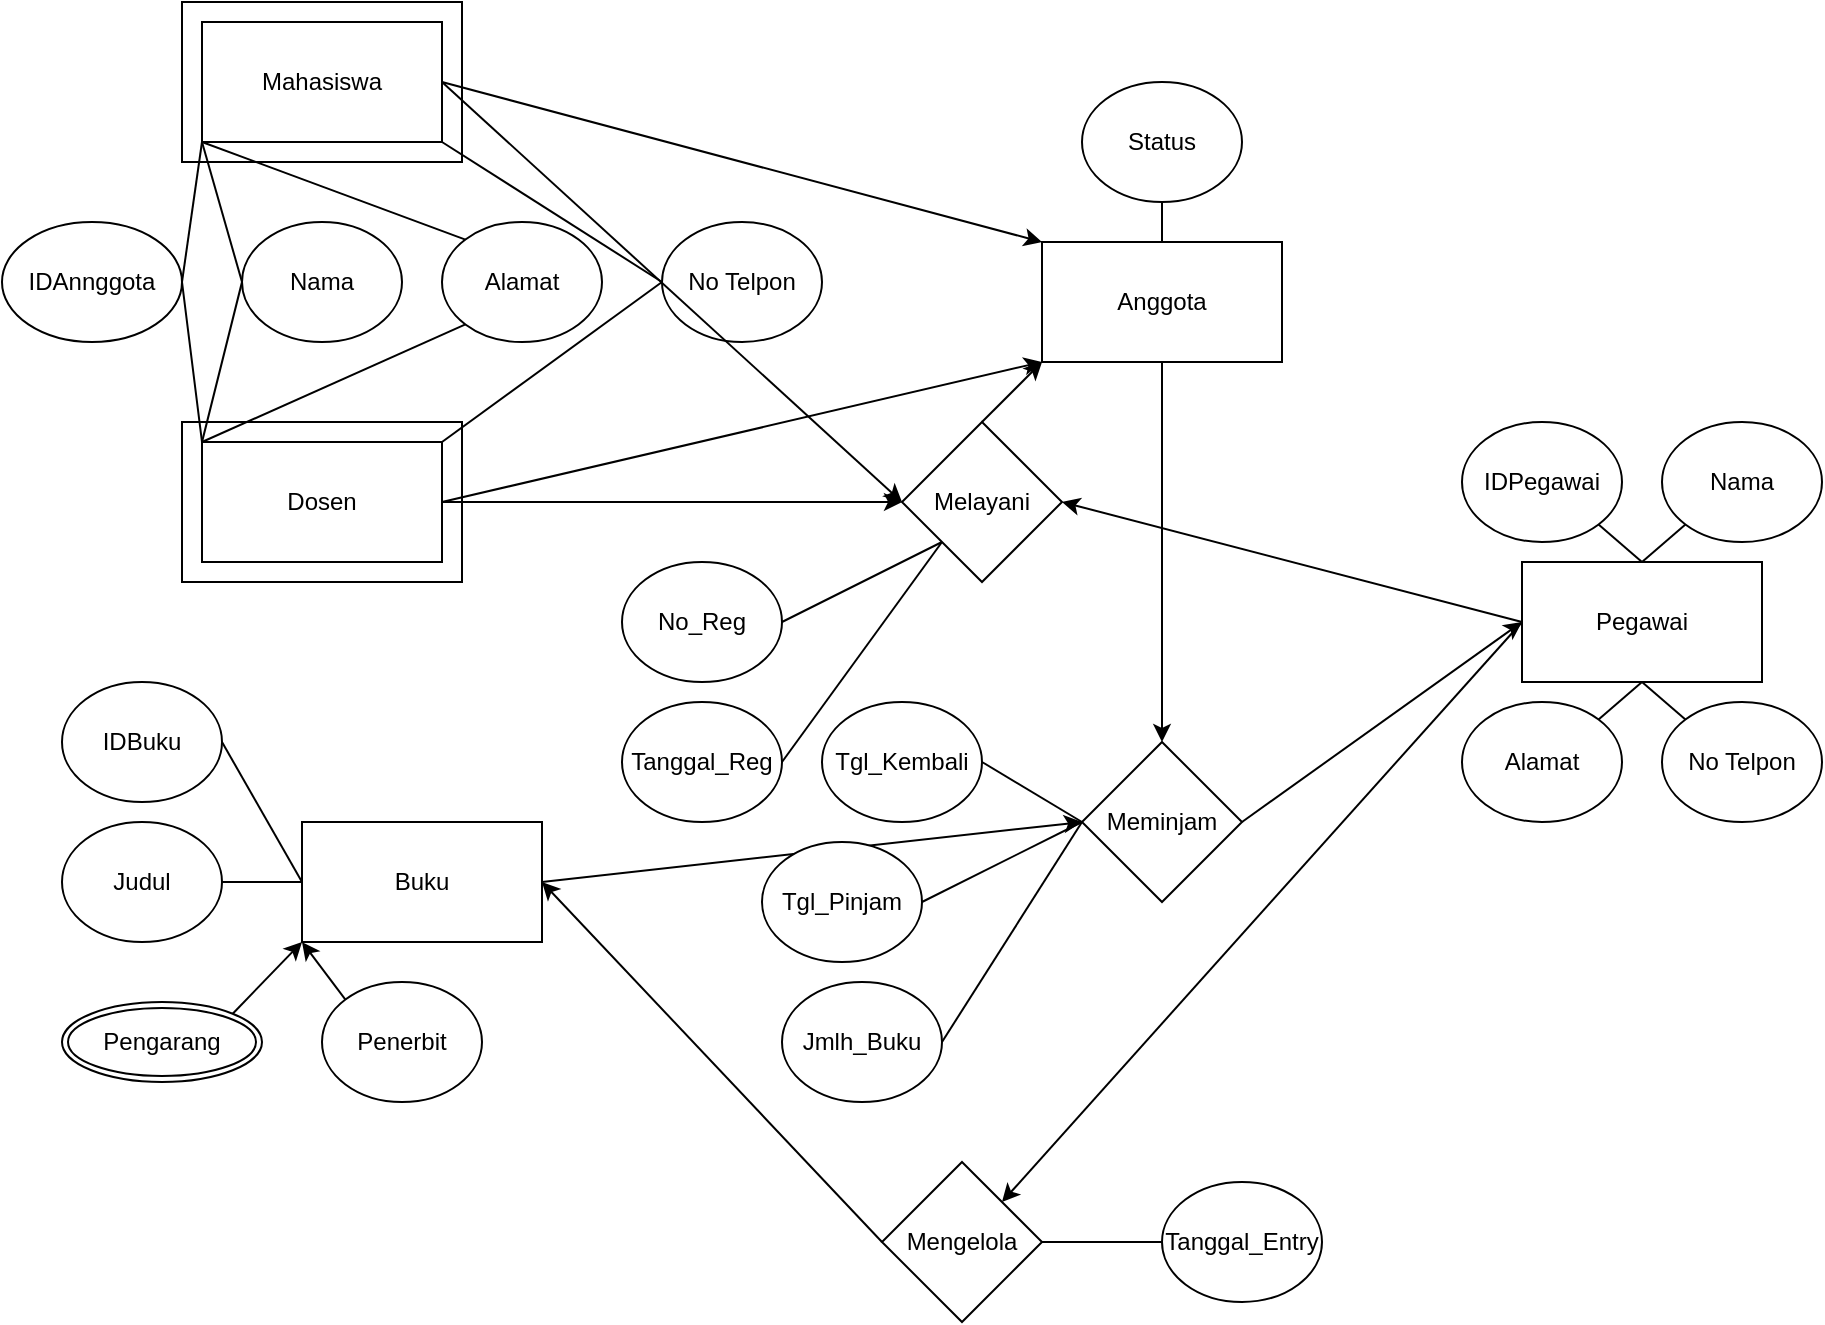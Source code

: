 <mxfile version="24.7.12">
  <diagram name="Page-1" id="Xk5fTRZYXzfiinf3gOBg">
    <mxGraphModel dx="875" dy="549" grid="1" gridSize="10" guides="1" tooltips="1" connect="1" arrows="1" fold="1" page="1" pageScale="1" pageWidth="850" pageHeight="1100" math="0" shadow="0">
      <root>
        <mxCell id="0" />
        <mxCell id="1" parent="0" />
        <mxCell id="7FB4F0s5g6MZkallYVds-141" value="" style="rounded=0;whiteSpace=wrap;html=1;" vertex="1" parent="1">
          <mxGeometry x="100" y="210" width="140" height="80" as="geometry" />
        </mxCell>
        <mxCell id="7FB4F0s5g6MZkallYVds-140" value="" style="rounded=0;whiteSpace=wrap;html=1;" vertex="1" parent="1">
          <mxGeometry x="100" width="140" height="80" as="geometry" />
        </mxCell>
        <mxCell id="7FB4F0s5g6MZkallYVds-56" value="&lt;span style=&quot;font-weight: normal;&quot;&gt;No Telpon&lt;/span&gt;" style="ellipse;whiteSpace=wrap;html=1;fontStyle=1" vertex="1" parent="1">
          <mxGeometry x="340" y="110" width="80" height="60" as="geometry" />
        </mxCell>
        <mxCell id="7FB4F0s5g6MZkallYVds-57" value="Mahasiswa" style="rounded=0;whiteSpace=wrap;html=1;" vertex="1" parent="1">
          <mxGeometry x="110" y="10" width="120" height="60" as="geometry" />
        </mxCell>
        <mxCell id="7FB4F0s5g6MZkallYVds-58" value="Dosen" style="rounded=0;whiteSpace=wrap;html=1;" vertex="1" parent="1">
          <mxGeometry x="110" y="220" width="120" height="60" as="geometry" />
        </mxCell>
        <mxCell id="7FB4F0s5g6MZkallYVds-60" value="IDAnnggota" style="ellipse;whiteSpace=wrap;html=1;" vertex="1" parent="1">
          <mxGeometry x="10" y="110" width="90" height="60" as="geometry" />
        </mxCell>
        <mxCell id="7FB4F0s5g6MZkallYVds-61" value="" style="endArrow=none;html=1;rounded=0;entryX=0;entryY=1;entryDx=0;entryDy=0;exitX=1;exitY=0.5;exitDx=0;exitDy=0;" edge="1" parent="1" source="7FB4F0s5g6MZkallYVds-60" target="7FB4F0s5g6MZkallYVds-57">
          <mxGeometry width="50" height="50" relative="1" as="geometry">
            <mxPoint x="110" y="140" as="sourcePoint" />
            <mxPoint x="470" y="80" as="targetPoint" />
          </mxGeometry>
        </mxCell>
        <mxCell id="7FB4F0s5g6MZkallYVds-62" value="" style="endArrow=none;html=1;rounded=0;entryX=1;entryY=0.5;entryDx=0;entryDy=0;exitX=0;exitY=0;exitDx=0;exitDy=0;" edge="1" parent="1" source="7FB4F0s5g6MZkallYVds-58" target="7FB4F0s5g6MZkallYVds-60">
          <mxGeometry width="50" height="50" relative="1" as="geometry">
            <mxPoint x="120" y="150" as="sourcePoint" />
            <mxPoint x="120" y="80" as="targetPoint" />
          </mxGeometry>
        </mxCell>
        <mxCell id="7FB4F0s5g6MZkallYVds-63" value="&lt;span style=&quot;font-weight: normal;&quot;&gt;Nama&lt;/span&gt;" style="ellipse;whiteSpace=wrap;html=1;fontStyle=1" vertex="1" parent="1">
          <mxGeometry x="130" y="110" width="80" height="60" as="geometry" />
        </mxCell>
        <mxCell id="7FB4F0s5g6MZkallYVds-64" value="" style="endArrow=none;html=1;rounded=0;exitX=0;exitY=0.5;exitDx=0;exitDy=0;entryX=0;entryY=1;entryDx=0;entryDy=0;" edge="1" parent="1" source="7FB4F0s5g6MZkallYVds-63" target="7FB4F0s5g6MZkallYVds-57">
          <mxGeometry width="50" height="50" relative="1" as="geometry">
            <mxPoint x="420" y="130" as="sourcePoint" />
            <mxPoint x="470" y="80" as="targetPoint" />
          </mxGeometry>
        </mxCell>
        <mxCell id="7FB4F0s5g6MZkallYVds-65" value="" style="endArrow=none;html=1;rounded=0;exitX=0;exitY=0.5;exitDx=0;exitDy=0;entryX=0;entryY=0;entryDx=0;entryDy=0;" edge="1" parent="1" source="7FB4F0s5g6MZkallYVds-63" target="7FB4F0s5g6MZkallYVds-58">
          <mxGeometry width="50" height="50" relative="1" as="geometry">
            <mxPoint x="180" y="120" as="sourcePoint" />
            <mxPoint x="120" y="80" as="targetPoint" />
          </mxGeometry>
        </mxCell>
        <mxCell id="7FB4F0s5g6MZkallYVds-67" value="&lt;span style=&quot;font-weight: normal;&quot;&gt;Alamat&lt;/span&gt;" style="ellipse;whiteSpace=wrap;html=1;fontStyle=1" vertex="1" parent="1">
          <mxGeometry x="230" y="110" width="80" height="60" as="geometry" />
        </mxCell>
        <mxCell id="7FB4F0s5g6MZkallYVds-68" value="" style="endArrow=none;html=1;rounded=0;entryX=0;entryY=1;entryDx=0;entryDy=0;exitX=0;exitY=0;exitDx=0;exitDy=0;" edge="1" parent="1" source="7FB4F0s5g6MZkallYVds-58" target="7FB4F0s5g6MZkallYVds-67">
          <mxGeometry width="50" height="50" relative="1" as="geometry">
            <mxPoint x="420" y="130" as="sourcePoint" />
            <mxPoint x="470" y="80" as="targetPoint" />
          </mxGeometry>
        </mxCell>
        <mxCell id="7FB4F0s5g6MZkallYVds-69" value="" style="endArrow=none;html=1;rounded=0;entryX=0;entryY=0;entryDx=0;entryDy=0;exitX=0;exitY=1;exitDx=0;exitDy=0;" edge="1" parent="1" source="7FB4F0s5g6MZkallYVds-57" target="7FB4F0s5g6MZkallYVds-67">
          <mxGeometry width="50" height="50" relative="1" as="geometry">
            <mxPoint x="300" y="40" as="sourcePoint" />
            <mxPoint x="251" y="171" as="targetPoint" />
          </mxGeometry>
        </mxCell>
        <mxCell id="7FB4F0s5g6MZkallYVds-70" value="Anggota" style="rounded=0;whiteSpace=wrap;html=1;" vertex="1" parent="1">
          <mxGeometry x="530" y="120" width="120" height="60" as="geometry" />
        </mxCell>
        <mxCell id="7FB4F0s5g6MZkallYVds-71" value="" style="endArrow=classic;html=1;rounded=0;exitX=1;exitY=0.5;exitDx=0;exitDy=0;entryX=0;entryY=0;entryDx=0;entryDy=0;" edge="1" parent="1" source="7FB4F0s5g6MZkallYVds-57" target="7FB4F0s5g6MZkallYVds-70">
          <mxGeometry width="50" height="50" relative="1" as="geometry">
            <mxPoint x="420" y="130" as="sourcePoint" />
            <mxPoint x="470" y="80" as="targetPoint" />
          </mxGeometry>
        </mxCell>
        <mxCell id="7FB4F0s5g6MZkallYVds-72" value="" style="endArrow=classic;html=1;rounded=0;exitX=1;exitY=0.5;exitDx=0;exitDy=0;entryX=0;entryY=1;entryDx=0;entryDy=0;" edge="1" parent="1" source="7FB4F0s5g6MZkallYVds-58" target="7FB4F0s5g6MZkallYVds-70">
          <mxGeometry width="50" height="50" relative="1" as="geometry">
            <mxPoint x="240" y="50" as="sourcePoint" />
            <mxPoint x="360" y="120" as="targetPoint" />
          </mxGeometry>
        </mxCell>
        <mxCell id="7FB4F0s5g6MZkallYVds-73" value="" style="endArrow=none;html=1;rounded=0;exitX=0;exitY=0.5;exitDx=0;exitDy=0;entryX=1;entryY=1;entryDx=0;entryDy=0;" edge="1" parent="1" source="7FB4F0s5g6MZkallYVds-56" target="7FB4F0s5g6MZkallYVds-57">
          <mxGeometry width="50" height="50" relative="1" as="geometry">
            <mxPoint x="420" y="130" as="sourcePoint" />
            <mxPoint x="470" y="80" as="targetPoint" />
          </mxGeometry>
        </mxCell>
        <mxCell id="7FB4F0s5g6MZkallYVds-74" value="" style="endArrow=none;html=1;rounded=0;exitX=0;exitY=0.5;exitDx=0;exitDy=0;entryX=1;entryY=0;entryDx=0;entryDy=0;" edge="1" parent="1" source="7FB4F0s5g6MZkallYVds-56" target="7FB4F0s5g6MZkallYVds-58">
          <mxGeometry width="50" height="50" relative="1" as="geometry">
            <mxPoint x="350" y="150" as="sourcePoint" />
            <mxPoint x="240" y="80" as="targetPoint" />
          </mxGeometry>
        </mxCell>
        <mxCell id="7FB4F0s5g6MZkallYVds-75" value="&lt;span style=&quot;font-weight: normal;&quot;&gt;Status&lt;/span&gt;" style="ellipse;whiteSpace=wrap;html=1;fontStyle=1" vertex="1" parent="1">
          <mxGeometry x="550" y="40" width="80" height="60" as="geometry" />
        </mxCell>
        <mxCell id="7FB4F0s5g6MZkallYVds-77" value="" style="endArrow=none;html=1;rounded=0;exitX=0.5;exitY=1;exitDx=0;exitDy=0;entryX=0.5;entryY=0;entryDx=0;entryDy=0;" edge="1" parent="1" source="7FB4F0s5g6MZkallYVds-75" target="7FB4F0s5g6MZkallYVds-70">
          <mxGeometry width="50" height="50" relative="1" as="geometry">
            <mxPoint x="1000" y="30" as="sourcePoint" />
            <mxPoint x="630" y="20" as="targetPoint" />
          </mxGeometry>
        </mxCell>
        <mxCell id="7FB4F0s5g6MZkallYVds-79" value="Buku" style="rounded=0;whiteSpace=wrap;html=1;" vertex="1" parent="1">
          <mxGeometry x="160" y="410" width="120" height="60" as="geometry" />
        </mxCell>
        <mxCell id="7FB4F0s5g6MZkallYVds-80" value="&lt;span style=&quot;font-weight: normal;&quot;&gt;Judul&lt;/span&gt;" style="ellipse;whiteSpace=wrap;html=1;fontStyle=1" vertex="1" parent="1">
          <mxGeometry x="40" y="410" width="80" height="60" as="geometry" />
        </mxCell>
        <mxCell id="7FB4F0s5g6MZkallYVds-81" value="" style="endArrow=none;html=1;rounded=0;exitX=1;exitY=0.5;exitDx=0;exitDy=0;entryX=0;entryY=0.5;entryDx=0;entryDy=0;" edge="1" parent="1" source="7FB4F0s5g6MZkallYVds-80" target="7FB4F0s5g6MZkallYVds-79">
          <mxGeometry width="50" height="50" relative="1" as="geometry">
            <mxPoint x="410" y="320" as="sourcePoint" />
            <mxPoint x="460" y="270" as="targetPoint" />
            <Array as="points">
              <mxPoint x="150" y="440" />
            </Array>
          </mxGeometry>
        </mxCell>
        <mxCell id="7FB4F0s5g6MZkallYVds-84" value="&lt;span style=&quot;font-weight: normal;&quot;&gt;IDBuku&lt;/span&gt;" style="ellipse;whiteSpace=wrap;html=1;fontStyle=1" vertex="1" parent="1">
          <mxGeometry x="40" y="340" width="80" height="60" as="geometry" />
        </mxCell>
        <mxCell id="7FB4F0s5g6MZkallYVds-85" value="" style="endArrow=none;html=1;rounded=0;exitX=1;exitY=0.5;exitDx=0;exitDy=0;entryX=0;entryY=0.5;entryDx=0;entryDy=0;" edge="1" parent="1" source="7FB4F0s5g6MZkallYVds-84" target="7FB4F0s5g6MZkallYVds-79">
          <mxGeometry width="50" height="50" relative="1" as="geometry">
            <mxPoint x="130" y="520" as="sourcePoint" />
            <mxPoint x="170" y="450" as="targetPoint" />
            <Array as="points" />
          </mxGeometry>
        </mxCell>
        <mxCell id="7FB4F0s5g6MZkallYVds-90" value="" style="endArrow=classic;html=1;rounded=0;exitX=1;exitY=0;exitDx=0;exitDy=0;entryX=0;entryY=1;entryDx=0;entryDy=0;" edge="1" parent="1" source="7FB4F0s5g6MZkallYVds-133" target="7FB4F0s5g6MZkallYVds-79">
          <mxGeometry width="50" height="50" relative="1" as="geometry">
            <mxPoint x="140" y="500" as="sourcePoint" />
            <mxPoint x="460" y="390" as="targetPoint" />
          </mxGeometry>
        </mxCell>
        <mxCell id="7FB4F0s5g6MZkallYVds-93" value="" style="endArrow=classic;html=1;rounded=0;exitX=0;exitY=0;exitDx=0;exitDy=0;entryX=0;entryY=1;entryDx=0;entryDy=0;" edge="1" parent="1" source="7FB4F0s5g6MZkallYVds-135" target="7FB4F0s5g6MZkallYVds-79">
          <mxGeometry width="50" height="50" relative="1" as="geometry">
            <mxPoint x="180" y="500" as="sourcePoint" />
            <mxPoint x="170" y="480" as="targetPoint" />
          </mxGeometry>
        </mxCell>
        <mxCell id="7FB4F0s5g6MZkallYVds-94" value="Pegawai" style="rounded=0;whiteSpace=wrap;html=1;" vertex="1" parent="1">
          <mxGeometry x="770" y="280" width="120" height="60" as="geometry" />
        </mxCell>
        <mxCell id="7FB4F0s5g6MZkallYVds-95" value="&lt;span style=&quot;font-weight: normal;&quot;&gt;IDPegawai&lt;/span&gt;" style="ellipse;whiteSpace=wrap;html=1;fontStyle=1" vertex="1" parent="1">
          <mxGeometry x="740" y="210" width="80" height="60" as="geometry" />
        </mxCell>
        <mxCell id="7FB4F0s5g6MZkallYVds-96" value="&lt;span style=&quot;font-weight: normal;&quot;&gt;Nama&lt;/span&gt;" style="ellipse;whiteSpace=wrap;html=1;fontStyle=1" vertex="1" parent="1">
          <mxGeometry x="840" y="210" width="80" height="60" as="geometry" />
        </mxCell>
        <mxCell id="7FB4F0s5g6MZkallYVds-97" value="&lt;span style=&quot;font-weight: normal;&quot;&gt;Alamat&lt;/span&gt;" style="ellipse;whiteSpace=wrap;html=1;fontStyle=1" vertex="1" parent="1">
          <mxGeometry x="740" y="350" width="80" height="60" as="geometry" />
        </mxCell>
        <mxCell id="7FB4F0s5g6MZkallYVds-98" value="&lt;span style=&quot;font-weight: normal;&quot;&gt;No Telpon&lt;/span&gt;" style="ellipse;whiteSpace=wrap;html=1;fontStyle=1" vertex="1" parent="1">
          <mxGeometry x="840" y="350" width="80" height="60" as="geometry" />
        </mxCell>
        <mxCell id="7FB4F0s5g6MZkallYVds-99" value="" style="endArrow=none;html=1;rounded=0;exitX=1;exitY=0;exitDx=0;exitDy=0;entryX=0.5;entryY=1;entryDx=0;entryDy=0;" edge="1" parent="1" source="7FB4F0s5g6MZkallYVds-97" target="7FB4F0s5g6MZkallYVds-94">
          <mxGeometry width="50" height="50" relative="1" as="geometry">
            <mxPoint x="810" y="330" as="sourcePoint" />
            <mxPoint x="830" y="330" as="targetPoint" />
          </mxGeometry>
        </mxCell>
        <mxCell id="7FB4F0s5g6MZkallYVds-100" value="" style="endArrow=none;html=1;rounded=0;exitX=0;exitY=0;exitDx=0;exitDy=0;entryX=0.5;entryY=1;entryDx=0;entryDy=0;" edge="1" parent="1" source="7FB4F0s5g6MZkallYVds-98" target="7FB4F0s5g6MZkallYVds-94">
          <mxGeometry width="50" height="50" relative="1" as="geometry">
            <mxPoint x="819" y="369" as="sourcePoint" />
            <mxPoint x="840" y="350" as="targetPoint" />
            <Array as="points" />
          </mxGeometry>
        </mxCell>
        <mxCell id="7FB4F0s5g6MZkallYVds-101" value="" style="endArrow=none;html=1;rounded=0;exitX=0.5;exitY=0;exitDx=0;exitDy=0;entryX=0;entryY=1;entryDx=0;entryDy=0;" edge="1" parent="1" source="7FB4F0s5g6MZkallYVds-94" target="7FB4F0s5g6MZkallYVds-96">
          <mxGeometry width="50" height="50" relative="1" as="geometry">
            <mxPoint x="819" y="369" as="sourcePoint" />
            <mxPoint x="840" y="350" as="targetPoint" />
          </mxGeometry>
        </mxCell>
        <mxCell id="7FB4F0s5g6MZkallYVds-102" value="" style="endArrow=none;html=1;rounded=0;exitX=0.5;exitY=0;exitDx=0;exitDy=0;entryX=1;entryY=1;entryDx=0;entryDy=0;" edge="1" parent="1" source="7FB4F0s5g6MZkallYVds-94" target="7FB4F0s5g6MZkallYVds-95">
          <mxGeometry width="50" height="50" relative="1" as="geometry">
            <mxPoint x="840" y="290" as="sourcePoint" />
            <mxPoint x="861" y="271" as="targetPoint" />
          </mxGeometry>
        </mxCell>
        <mxCell id="7FB4F0s5g6MZkallYVds-103" value="Meminjam" style="rhombus;whiteSpace=wrap;html=1;" vertex="1" parent="1">
          <mxGeometry x="550" y="370" width="80" height="80" as="geometry" />
        </mxCell>
        <mxCell id="7FB4F0s5g6MZkallYVds-104" value="" style="endArrow=classic;html=1;rounded=0;exitX=0.5;exitY=1;exitDx=0;exitDy=0;entryX=0.5;entryY=0;entryDx=0;entryDy=0;" edge="1" parent="1" source="7FB4F0s5g6MZkallYVds-70" target="7FB4F0s5g6MZkallYVds-103">
          <mxGeometry width="50" height="50" relative="1" as="geometry">
            <mxPoint x="410" y="360" as="sourcePoint" />
            <mxPoint x="460" y="310" as="targetPoint" />
          </mxGeometry>
        </mxCell>
        <mxCell id="7FB4F0s5g6MZkallYVds-105" value="" style="endArrow=classic;html=1;rounded=0;exitX=1;exitY=0.5;exitDx=0;exitDy=0;entryX=0;entryY=0.5;entryDx=0;entryDy=0;" edge="1" parent="1" source="7FB4F0s5g6MZkallYVds-79" target="7FB4F0s5g6MZkallYVds-103">
          <mxGeometry width="50" height="50" relative="1" as="geometry">
            <mxPoint x="410" y="360" as="sourcePoint" />
            <mxPoint x="460" y="310" as="targetPoint" />
          </mxGeometry>
        </mxCell>
        <mxCell id="7FB4F0s5g6MZkallYVds-106" value="" style="endArrow=classic;html=1;rounded=0;exitX=1;exitY=0.5;exitDx=0;exitDy=0;entryX=0;entryY=0.5;entryDx=0;entryDy=0;" edge="1" parent="1" source="7FB4F0s5g6MZkallYVds-103" target="7FB4F0s5g6MZkallYVds-94">
          <mxGeometry width="50" height="50" relative="1" as="geometry">
            <mxPoint x="410" y="360" as="sourcePoint" />
            <mxPoint x="460" y="310" as="targetPoint" />
          </mxGeometry>
        </mxCell>
        <mxCell id="7FB4F0s5g6MZkallYVds-107" value="Melayani" style="rhombus;whiteSpace=wrap;html=1;" vertex="1" parent="1">
          <mxGeometry x="460" y="210" width="80" height="80" as="geometry" />
        </mxCell>
        <mxCell id="7FB4F0s5g6MZkallYVds-110" value="" style="endArrow=classic;html=1;rounded=0;exitX=1;exitY=0.5;exitDx=0;exitDy=0;entryX=0;entryY=0.5;entryDx=0;entryDy=0;" edge="1" parent="1" source="7FB4F0s5g6MZkallYVds-57" target="7FB4F0s5g6MZkallYVds-107">
          <mxGeometry width="50" height="50" relative="1" as="geometry">
            <mxPoint x="240" y="50" as="sourcePoint" />
            <mxPoint x="470" y="120" as="targetPoint" />
          </mxGeometry>
        </mxCell>
        <mxCell id="7FB4F0s5g6MZkallYVds-112" value="" style="endArrow=classic;html=1;rounded=0;exitX=1;exitY=0.5;exitDx=0;exitDy=0;entryX=0;entryY=0.5;entryDx=0;entryDy=0;" edge="1" parent="1" source="7FB4F0s5g6MZkallYVds-58" target="7FB4F0s5g6MZkallYVds-107">
          <mxGeometry width="50" height="50" relative="1" as="geometry">
            <mxPoint x="250" y="60" as="sourcePoint" />
            <mxPoint x="480" y="290" as="targetPoint" />
          </mxGeometry>
        </mxCell>
        <mxCell id="7FB4F0s5g6MZkallYVds-113" value="" style="endArrow=classic;html=1;rounded=0;entryX=1;entryY=0.5;entryDx=0;entryDy=0;exitX=0;exitY=0.5;exitDx=0;exitDy=0;" edge="1" parent="1" source="7FB4F0s5g6MZkallYVds-94" target="7FB4F0s5g6MZkallYVds-107">
          <mxGeometry width="50" height="50" relative="1" as="geometry">
            <mxPoint x="690" y="320" as="sourcePoint" />
            <mxPoint x="700" y="330" as="targetPoint" />
          </mxGeometry>
        </mxCell>
        <mxCell id="7FB4F0s5g6MZkallYVds-114" value="" style="endArrow=classic;html=1;rounded=0;entryX=0;entryY=1;entryDx=0;entryDy=0;exitX=0.5;exitY=0;exitDx=0;exitDy=0;" edge="1" parent="1" source="7FB4F0s5g6MZkallYVds-107" target="7FB4F0s5g6MZkallYVds-70">
          <mxGeometry width="50" height="50" relative="1" as="geometry">
            <mxPoint x="550" y="210" as="sourcePoint" />
            <mxPoint x="550" y="280" as="targetPoint" />
          </mxGeometry>
        </mxCell>
        <mxCell id="7FB4F0s5g6MZkallYVds-115" value="&lt;span style=&quot;font-weight: normal;&quot;&gt;No_Reg&lt;/span&gt;" style="ellipse;whiteSpace=wrap;html=1;fontStyle=1" vertex="1" parent="1">
          <mxGeometry x="320" y="280" width="80" height="60" as="geometry" />
        </mxCell>
        <mxCell id="7FB4F0s5g6MZkallYVds-116" value="&lt;span style=&quot;font-weight: normal;&quot;&gt;Tanggal_Reg&lt;/span&gt;" style="ellipse;whiteSpace=wrap;html=1;fontStyle=1" vertex="1" parent="1">
          <mxGeometry x="320" y="350" width="80" height="60" as="geometry" />
        </mxCell>
        <mxCell id="7FB4F0s5g6MZkallYVds-117" value="" style="endArrow=none;html=1;rounded=0;exitX=1;exitY=0.5;exitDx=0;exitDy=0;entryX=0;entryY=1;entryDx=0;entryDy=0;" edge="1" parent="1" source="7FB4F0s5g6MZkallYVds-115" target="7FB4F0s5g6MZkallYVds-107">
          <mxGeometry width="50" height="50" relative="1" as="geometry">
            <mxPoint x="410" y="320" as="sourcePoint" />
            <mxPoint x="460" y="270" as="targetPoint" />
          </mxGeometry>
        </mxCell>
        <mxCell id="7FB4F0s5g6MZkallYVds-118" value="" style="endArrow=none;html=1;rounded=0;exitX=1;exitY=0.5;exitDx=0;exitDy=0;entryX=0;entryY=1;entryDx=0;entryDy=0;" edge="1" parent="1" source="7FB4F0s5g6MZkallYVds-116" target="7FB4F0s5g6MZkallYVds-107">
          <mxGeometry width="50" height="50" relative="1" as="geometry">
            <mxPoint x="410" y="320" as="sourcePoint" />
            <mxPoint x="510" y="300" as="targetPoint" />
          </mxGeometry>
        </mxCell>
        <mxCell id="7FB4F0s5g6MZkallYVds-119" value="Mengelola" style="rhombus;whiteSpace=wrap;html=1;" vertex="1" parent="1">
          <mxGeometry x="450" y="580" width="80" height="80" as="geometry" />
        </mxCell>
        <mxCell id="7FB4F0s5g6MZkallYVds-121" value="" style="endArrow=classic;html=1;rounded=0;exitX=0;exitY=0.5;exitDx=0;exitDy=0;entryX=1;entryY=0.5;entryDx=0;entryDy=0;" edge="1" parent="1" source="7FB4F0s5g6MZkallYVds-119" target="7FB4F0s5g6MZkallYVds-79">
          <mxGeometry width="50" height="50" relative="1" as="geometry">
            <mxPoint x="290" y="450" as="sourcePoint" />
            <mxPoint x="550" y="380" as="targetPoint" />
          </mxGeometry>
        </mxCell>
        <mxCell id="7FB4F0s5g6MZkallYVds-122" value="" style="endArrow=classic;html=1;rounded=0;exitX=0;exitY=0.5;exitDx=0;exitDy=0;entryX=1;entryY=0;entryDx=0;entryDy=0;" edge="1" parent="1" source="7FB4F0s5g6MZkallYVds-94" target="7FB4F0s5g6MZkallYVds-119">
          <mxGeometry width="50" height="50" relative="1" as="geometry">
            <mxPoint x="590" y="340" as="sourcePoint" />
            <mxPoint x="700" y="330" as="targetPoint" />
          </mxGeometry>
        </mxCell>
        <mxCell id="7FB4F0s5g6MZkallYVds-123" value="&lt;span style=&quot;font-weight: normal;&quot;&gt;Tanggal_Entry&lt;/span&gt;" style="ellipse;whiteSpace=wrap;html=1;fontStyle=1" vertex="1" parent="1">
          <mxGeometry x="590" y="590" width="80" height="60" as="geometry" />
        </mxCell>
        <mxCell id="7FB4F0s5g6MZkallYVds-124" value="" style="endArrow=none;html=1;rounded=0;exitX=1;exitY=0.5;exitDx=0;exitDy=0;entryX=0;entryY=0.5;entryDx=0;entryDy=0;" edge="1" parent="1" source="7FB4F0s5g6MZkallYVds-119" target="7FB4F0s5g6MZkallYVds-123">
          <mxGeometry width="50" height="50" relative="1" as="geometry">
            <mxPoint x="440" y="465" as="sourcePoint" />
            <mxPoint x="490" y="365" as="targetPoint" />
          </mxGeometry>
        </mxCell>
        <mxCell id="7FB4F0s5g6MZkallYVds-130" value="&lt;span style=&quot;font-weight: 400;&quot;&gt;Tgl_P&lt;/span&gt;&lt;span style=&quot;color: rgba(0, 0, 0, 0); font-family: monospace; font-size: 0px; font-weight: 400; text-align: start; text-wrap: nowrap;&quot;&gt;%3CmxGraphModel%3E%3Croot%3E%3CmxCell%20id%3D%220%22%2F%3E%3CmxCell%20id%3D%221%22%20parent%3D%220%22%2F%3E%3CmxCell%20id%3D%222%22%20value%3D%22%26lt%3Bspan%20style%3D%26quot%3Bfont-weight%3A%20normal%3B%26quot%3B%26gt%3BTanggal_Reg%26lt%3B%2Fspan%26gt%3B%22%20style%3D%22ellipse%3BwhiteSpace%3Dwrap%3Bhtml%3D1%3BfontStyle%3D1%22%20vertex%3D%221%22%20parent%3D%221%22%3E%3CmxGeometry%20x%3D%22320%22%20y%3D%22350%22%20width%3D%2280%22%20height%3D%2260%22%20as%3D%22geometry%22%2F%3E%3C%2FmxCell%3E%3C%2Froot%3E%3C%2FmxGraphModel%3E&lt;/span&gt;&lt;span style=&quot;font-weight: 400;&quot;&gt;injam&lt;/span&gt;&lt;span style=&quot;color: rgba(0, 0, 0, 0); font-family: monospace; font-size: 0px; font-weight: 400; text-align: start; text-wrap: nowrap;&quot;&gt;%3CmxGraphModel%3E%3Croot%3E%3CmxCell%20id%3D%220%22%2F%3E%3CmxCell%20id%3D%221%22%20parent%3D%220%22%2F%3E%3CmxCell%20id%3D%222%22%20value%3D%22%26lt%3Bspan%20style%3D%26quot%3Bfont-weight%3A%20normal%3B%26quot%3B%26gt%3BTanggal_Reg%26lt%3B%2Fspan%26gt%3B%22%20style%3D%22ellipse%3BwhiteSpace%3Dwrap%3Bhtml%3D1%3BfontStyle%3D1%22%20vertex%3D%221%22%20parent%3D%221%22%3E%3CmxGeometry%20x%3D%22320%22%20y%3D%22350%22%20width%3D%2280%22%20height%3D%2260%22%20as%3D%22geometry%22%2F%3E%3C%2FmxCell%3E%3C%2Froot%3E%3C%2FmxGraphModel%3E&lt;/span&gt;" style="ellipse;whiteSpace=wrap;html=1;fontStyle=1" vertex="1" parent="1">
          <mxGeometry x="390" y="420" width="80" height="60" as="geometry" />
        </mxCell>
        <mxCell id="7FB4F0s5g6MZkallYVds-131" value="&lt;span style=&quot;font-weight: 400;&quot;&gt;Tgl_Kembali&lt;/span&gt;&lt;span style=&quot;background-color: initial; text-wrap: nowrap; color: rgba(0, 0, 0, 0); font-family: monospace; font-size: 0px; font-weight: 400; text-align: start;&quot;&gt;%3CmxGraphModel%3E%3Croot%3E%3CmxCell%20id%3D%220%22%2F%3E%3CmxCell%20id%3D%221%22%20parent%3D%220%22%2F%3E%3CmxCell%20id%3D%222%22%20value%3D%22%26lt%3Bspan%20style%3D%26quot%3Bfont-weight%3A%20normal%3B%26quot%3B%26gt%3BTanggal_Reg%26lt%3B%2Fspan%26gt%3B%22%20style%3D%22ellipse%3BwhiteSpace%3Dwrap%3Bhtml%3D1%3BfontStyle%3D1%22%20vertex%3D%221%22%20parent%3D%221%22%3E%3CmxGeometry%20x%3D%22320%22%20y%3D%22350%22%20width%3D%2280%22%20height%3D%2260%22%20as%3D%22geometry%22%2F%3E%3C%2FmxCell%3E%3C%2Froot%3E%3C%2FmxGraphModel&lt;/span&gt;&lt;span style=&quot;background-color: initial; text-wrap: nowrap; color: rgba(0, 0, 0, 0); font-family: monospace; font-size: 0px; font-weight: 400; text-align: start;&quot;&gt;3CmxGraphModel%3E%3Croot%3E%3CmxCell%20id%3D%220%22%2F%3E%3CmxCell%20id%3D%221%22%20parent%3D%220%22%2F%3E%3CmxCell%20id%3D%222%22%20value%3D%22%26lt%3Bspan%20style%3D%26quot%3Bfont-weight%3A%20normal%3B%26quot%3B%26gt%3BTanggal_Reg%26lt%3B%2Fspan%26gt%3B%22%20style%3D%22ellipse%3BwhiteSpace%3Dwrap%3Bhtml%3D1%3BfontStyle%3D1%22%20vertex%3D%221%22%20parent%3D%221%22%3E%3CmxGeometry%20x%3D%22320%22%20y%3D%22350%22%20width%3D%2280%22%20height%3D%2260%22%20as%3D%22geometry%22%2F%3E%3C%2FmxCell%3E%3C%2Froot%3E%3C%2FmxGraphModel%3E&lt;/span&gt;" style="ellipse;whiteSpace=wrap;html=1;fontStyle=1" vertex="1" parent="1">
          <mxGeometry x="420" y="350" width="80" height="60" as="geometry" />
        </mxCell>
        <mxCell id="7FB4F0s5g6MZkallYVds-132" value="&lt;span style=&quot;font-weight: 400;&quot;&gt;Jmlh_Buku&lt;/span&gt;" style="ellipse;whiteSpace=wrap;html=1;fontStyle=1" vertex="1" parent="1">
          <mxGeometry x="400" y="490" width="80" height="60" as="geometry" />
        </mxCell>
        <mxCell id="7FB4F0s5g6MZkallYVds-133" value="Pengarang" style="ellipse;shape=doubleEllipse;margin=3;whiteSpace=wrap;html=1;align=center;" vertex="1" parent="1">
          <mxGeometry x="40" y="500" width="100" height="40" as="geometry" />
        </mxCell>
        <mxCell id="7FB4F0s5g6MZkallYVds-135" value="&lt;span style=&quot;font-weight: normal;&quot;&gt;Penerbit&lt;/span&gt;" style="ellipse;whiteSpace=wrap;html=1;fontStyle=1" vertex="1" parent="1">
          <mxGeometry x="170" y="490" width="80" height="60" as="geometry" />
        </mxCell>
        <mxCell id="7FB4F0s5g6MZkallYVds-137" value="" style="endArrow=none;html=1;rounded=0;exitX=1;exitY=0.5;exitDx=0;exitDy=0;entryX=0;entryY=0.5;entryDx=0;entryDy=0;" edge="1" parent="1" source="7FB4F0s5g6MZkallYVds-131" target="7FB4F0s5g6MZkallYVds-103">
          <mxGeometry width="50" height="50" relative="1" as="geometry">
            <mxPoint x="360" y="430" as="sourcePoint" />
            <mxPoint x="410" y="330" as="targetPoint" />
          </mxGeometry>
        </mxCell>
        <mxCell id="7FB4F0s5g6MZkallYVds-138" value="" style="endArrow=none;html=1;rounded=0;exitX=1;exitY=0.5;exitDx=0;exitDy=0;entryX=0;entryY=0.5;entryDx=0;entryDy=0;" edge="1" parent="1" source="7FB4F0s5g6MZkallYVds-130" target="7FB4F0s5g6MZkallYVds-103">
          <mxGeometry width="50" height="50" relative="1" as="geometry">
            <mxPoint x="465" y="390" as="sourcePoint" />
            <mxPoint x="480" y="380" as="targetPoint" />
          </mxGeometry>
        </mxCell>
        <mxCell id="7FB4F0s5g6MZkallYVds-139" value="" style="endArrow=none;html=1;rounded=0;exitX=1;exitY=0.5;exitDx=0;exitDy=0;entryX=0;entryY=0.5;entryDx=0;entryDy=0;" edge="1" parent="1" source="7FB4F0s5g6MZkallYVds-132" target="7FB4F0s5g6MZkallYVds-103">
          <mxGeometry width="50" height="50" relative="1" as="geometry">
            <mxPoint x="460" y="460" as="sourcePoint" />
            <mxPoint x="480" y="380" as="targetPoint" />
          </mxGeometry>
        </mxCell>
      </root>
    </mxGraphModel>
  </diagram>
</mxfile>
